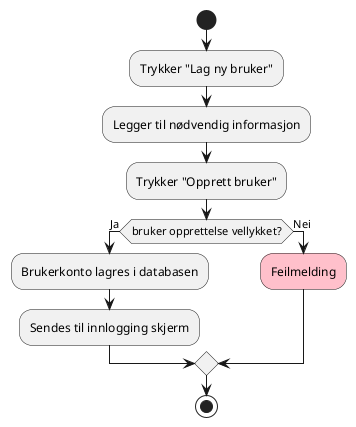 @startuml
'https://plantuml.com/activity-diagram-beta

start
:Trykker "Lag ny bruker";
:Legger til nødvendig informasjon;
:Trykker "Opprett bruker";
if (bruker opprettelse vellykket?) then (Ja)
    :Brukerkonto lagres i databasen;
    :Sendes til innlogging skjerm;
else (Nei)
    #pink:Feilmelding;
endif

stop
@enduml

